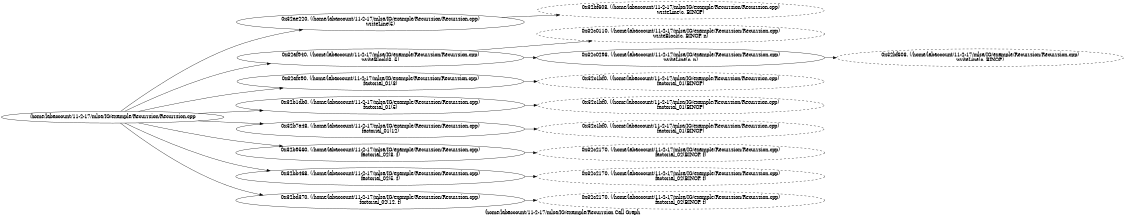 digraph "/home/labaccount/11-2-17/mlsa/IG/example/Recurrsion Call Graph" {
	graph [dpi=300
		rankdir=LR
		size="7.5, 10"
		label="/home/labaccount/11-2-17/mlsa/IG/example/Recurrsion Call Graph"
	];

	Node0x413252935 [shape=oval, label="/home/labaccount/11-2-17/mlsa/IG/example/Recurrsion/Recurrsion.cpp"];
	Node0x732862249 [shape=oval, label="0x32ae220. (/home/labaccount/11-2-17/mlsa/IG/example/Recurrsion/Recurrsion.cpp)\nwriteLine(5)"];
	Node0x413252935 -> Node0x732862249;
	Node0x820188675 [shape=oval, label="0x32af940. (/home/labaccount/11-2-17/mlsa/IG/example/Recurrsion/Recurrsion.cpp)\nwriteBlock(3, 5)"];
	Node0x413252935 -> Node0x820188675;
	Node0x702504838 [shape=oval, label="0x32afe90. (/home/labaccount/11-2-17/mlsa/IG/example/Recurrsion/Recurrsion.cpp)\nfactorial_01(8)"];
	Node0x413252935 -> Node0x702504838;
	Node0x502952813 [shape=oval, label="0x32b1db0. (/home/labaccount/11-2-17/mlsa/IG/example/Recurrsion/Recurrsion.cpp)\nfactorial_01(5)"];
	Node0x413252935 -> Node0x502952813;
	Node0x853479388 [shape=oval, label="0x32b7a48. (/home/labaccount/11-2-17/mlsa/IG/example/Recurrsion/Recurrsion.cpp)\nfactorial_01(12)"];
	Node0x413252935 -> Node0x853479388;
	Node0x797223906 [shape=oval, label="0x32b9560. (/home/labaccount/11-2-17/mlsa/IG/example/Recurrsion/Recurrsion.cpp)\nfactorial_02(8, f)"];
	Node0x413252935 -> Node0x797223906;
	Node0x626427480 [shape=oval, label="0x32bb468. (/home/labaccount/11-2-17/mlsa/IG/example/Recurrsion/Recurrsion.cpp)\nfactorial_02(5, f)"];
	Node0x413252935 -> Node0x626427480;
	Node0x442142647 [shape=oval, label="0x32bd370. (/home/labaccount/11-2-17/mlsa/IG/example/Recurrsion/Recurrsion.cpp)\nfactorial_02(12, f)"];
	Node0x413252935 -> Node0x442142647;
	Node0x694496176 [shape=oval, style=dashed, label="0x32bf608. (/home/labaccount/11-2-17/mlsa/IG/example/Recurrsion/Recurrsion.cpp)\nwriteLine(c, BINOP)"];
	Node0x732862249 -> Node0x694496176;
	Node0x785780435 [shape=oval, style=dashed, label="0x32c0110. (/home/labaccount/11-2-17/mlsa/IG/example/Recurrsion/Recurrsion.cpp)\nwriteBlock(c, BINOP, n)"];
	Node0x820188675 -> Node0x785780435;
	Node0x728117420 [shape=oval, label="0x32c0298. (/home/labaccount/11-2-17/mlsa/IG/example/Recurrsion/Recurrsion.cpp)\nwriteLine(c, n)"];
	Node0x820188675 -> Node0x728117420;
	Node0x984895989 [shape=oval, style=dashed, label="0x32c1bf0. (/home/labaccount/11-2-17/mlsa/IG/example/Recurrsion/Recurrsion.cpp)\nfactorial_01(BINOP)"];
	Node0x702504838 -> Node0x984895989;
	Node0x849755734 [shape=oval, style=dashed, label="0x32c1bf0. (/home/labaccount/11-2-17/mlsa/IG/example/Recurrsion/Recurrsion.cpp)\nfactorial_01(BINOP)"];
	Node0x502952813 -> Node0x849755734;
	Node0x800778828 [shape=oval, style=dashed, label="0x32c1bf0. (/home/labaccount/11-2-17/mlsa/IG/example/Recurrsion/Recurrsion.cpp)\nfactorial_01(BINOP)"];
	Node0x853479388 -> Node0x800778828;
	Node0x770284180 [shape=oval, style=dashed, label="0x32c2170. (/home/labaccount/11-2-17/mlsa/IG/example/Recurrsion/Recurrsion.cpp)\nfactorial_02(BINOP, f)"];
	Node0x797223906 -> Node0x770284180;
	Node0x540340951 [shape=oval, style=dashed, label="0x32c2170. (/home/labaccount/11-2-17/mlsa/IG/example/Recurrsion/Recurrsion.cpp)\nfactorial_02(BINOP, f)"];
	Node0x626427480 -> Node0x540340951;
	Node0x542989267 [shape=oval, style=dashed, label="0x32c2170. (/home/labaccount/11-2-17/mlsa/IG/example/Recurrsion/Recurrsion.cpp)\nfactorial_02(BINOP, f)"];
	Node0x442142647 -> Node0x542989267;
	Node0x998952121 [shape=oval, style=dashed, label="0x32bf608. (/home/labaccount/11-2-17/mlsa/IG/example/Recurrsion/Recurrsion.cpp)\nwriteLine(c, BINOP)"];
	Node0x728117420 -> Node0x998952121;
}